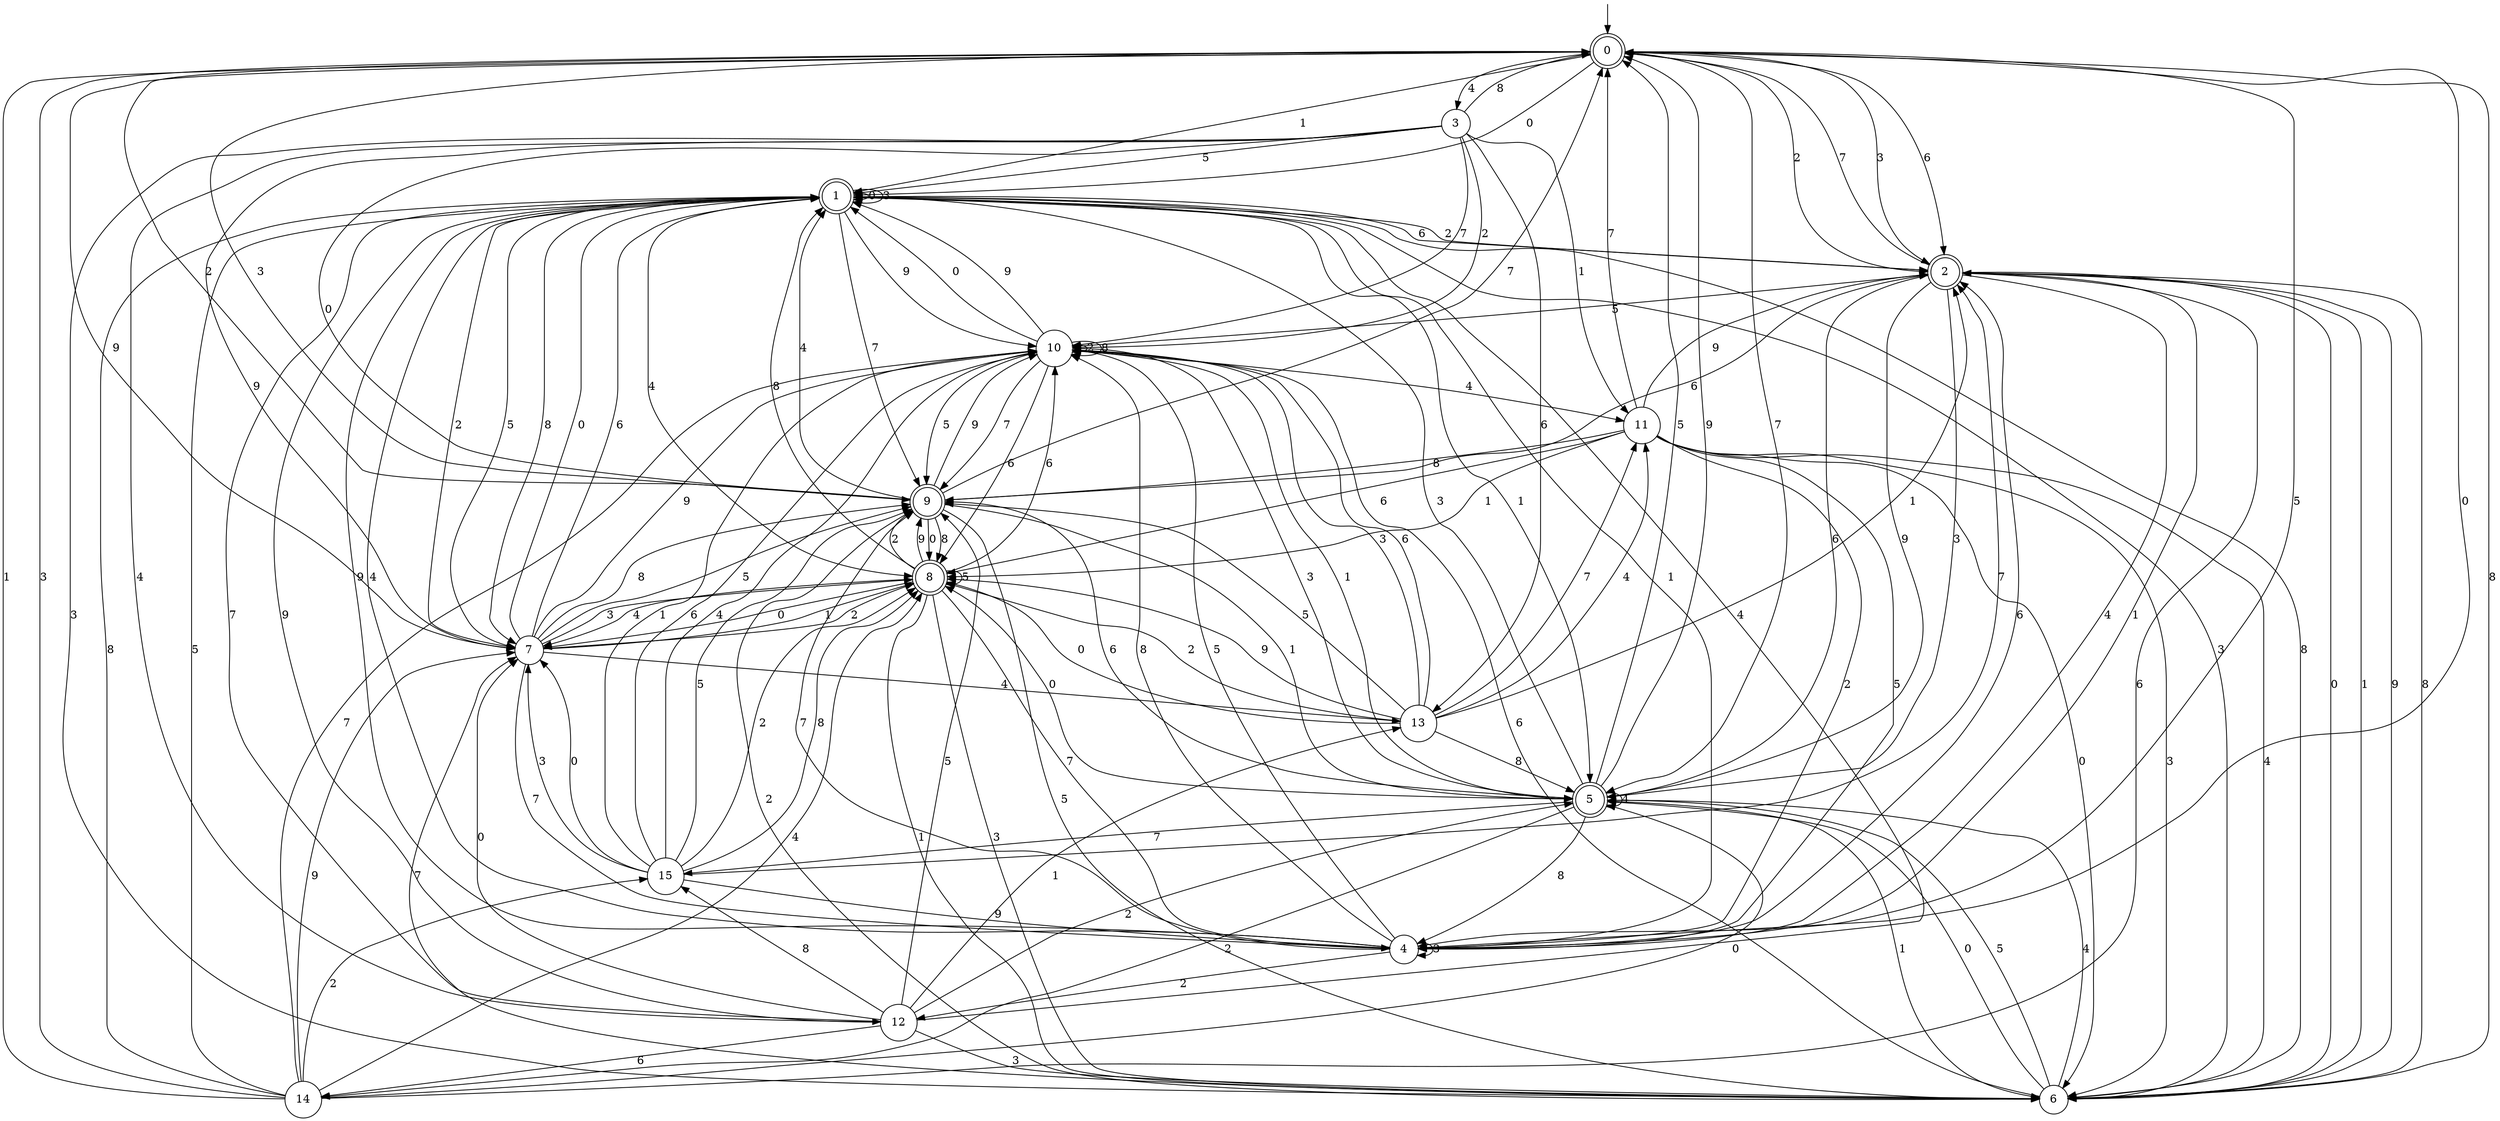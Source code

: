 digraph g {

	s0 [shape="doublecircle" label="0"];
	s1 [shape="doublecircle" label="1"];
	s2 [shape="doublecircle" label="2"];
	s3 [shape="circle" label="3"];
	s4 [shape="circle" label="4"];
	s5 [shape="doublecircle" label="5"];
	s6 [shape="circle" label="6"];
	s7 [shape="circle" label="7"];
	s8 [shape="doublecircle" label="8"];
	s9 [shape="doublecircle" label="9"];
	s10 [shape="circle" label="10"];
	s11 [shape="circle" label="11"];
	s12 [shape="circle" label="12"];
	s13 [shape="circle" label="13"];
	s14 [shape="circle" label="14"];
	s15 [shape="circle" label="15"];
	s0 -> s1 [label="0"];
	s0 -> s1 [label="1"];
	s0 -> s2 [label="2"];
	s0 -> s2 [label="3"];
	s0 -> s3 [label="4"];
	s0 -> s4 [label="5"];
	s0 -> s2 [label="6"];
	s0 -> s5 [label="7"];
	s0 -> s6 [label="8"];
	s0 -> s7 [label="9"];
	s1 -> s1 [label="0"];
	s1 -> s5 [label="1"];
	s1 -> s7 [label="2"];
	s1 -> s1 [label="3"];
	s1 -> s8 [label="4"];
	s1 -> s7 [label="5"];
	s1 -> s2 [label="6"];
	s1 -> s9 [label="7"];
	s1 -> s7 [label="8"];
	s1 -> s10 [label="9"];
	s2 -> s6 [label="0"];
	s2 -> s4 [label="1"];
	s2 -> s1 [label="2"];
	s2 -> s5 [label="3"];
	s2 -> s4 [label="4"];
	s2 -> s10 [label="5"];
	s2 -> s5 [label="6"];
	s2 -> s0 [label="7"];
	s2 -> s6 [label="8"];
	s2 -> s5 [label="9"];
	s3 -> s9 [label="0"];
	s3 -> s11 [label="1"];
	s3 -> s10 [label="2"];
	s3 -> s6 [label="3"];
	s3 -> s12 [label="4"];
	s3 -> s1 [label="5"];
	s3 -> s13 [label="6"];
	s3 -> s10 [label="7"];
	s3 -> s0 [label="8"];
	s3 -> s7 [label="9"];
	s4 -> s0 [label="0"];
	s4 -> s1 [label="1"];
	s4 -> s12 [label="2"];
	s4 -> s4 [label="3"];
	s4 -> s1 [label="4"];
	s4 -> s10 [label="5"];
	s4 -> s2 [label="6"];
	s4 -> s9 [label="7"];
	s4 -> s10 [label="8"];
	s4 -> s1 [label="9"];
	s5 -> s8 [label="0"];
	s5 -> s6 [label="1"];
	s5 -> s14 [label="2"];
	s5 -> s1 [label="3"];
	s5 -> s5 [label="4"];
	s5 -> s0 [label="5"];
	s5 -> s9 [label="6"];
	s5 -> s15 [label="7"];
	s5 -> s4 [label="8"];
	s5 -> s0 [label="9"];
	s6 -> s5 [label="0"];
	s6 -> s2 [label="1"];
	s6 -> s9 [label="2"];
	s6 -> s1 [label="3"];
	s6 -> s5 [label="4"];
	s6 -> s5 [label="5"];
	s6 -> s10 [label="6"];
	s6 -> s7 [label="7"];
	s6 -> s1 [label="8"];
	s6 -> s2 [label="9"];
	s7 -> s1 [label="0"];
	s7 -> s8 [label="1"];
	s7 -> s8 [label="2"];
	s7 -> s8 [label="3"];
	s7 -> s13 [label="4"];
	s7 -> s9 [label="5"];
	s7 -> s1 [label="6"];
	s7 -> s4 [label="7"];
	s7 -> s9 [label="8"];
	s7 -> s10 [label="9"];
	s8 -> s7 [label="0"];
	s8 -> s6 [label="1"];
	s8 -> s9 [label="2"];
	s8 -> s6 [label="3"];
	s8 -> s7 [label="4"];
	s8 -> s8 [label="5"];
	s8 -> s10 [label="6"];
	s8 -> s4 [label="7"];
	s8 -> s1 [label="8"];
	s8 -> s9 [label="9"];
	s9 -> s8 [label="0"];
	s9 -> s5 [label="1"];
	s9 -> s0 [label="2"];
	s9 -> s0 [label="3"];
	s9 -> s1 [label="4"];
	s9 -> s6 [label="5"];
	s9 -> s2 [label="6"];
	s9 -> s0 [label="7"];
	s9 -> s8 [label="8"];
	s9 -> s10 [label="9"];
	s10 -> s1 [label="0"];
	s10 -> s5 [label="1"];
	s10 -> s10 [label="2"];
	s10 -> s5 [label="3"];
	s10 -> s11 [label="4"];
	s10 -> s9 [label="5"];
	s10 -> s8 [label="6"];
	s10 -> s9 [label="7"];
	s10 -> s10 [label="8"];
	s10 -> s1 [label="9"];
	s11 -> s6 [label="0"];
	s11 -> s8 [label="1"];
	s11 -> s4 [label="2"];
	s11 -> s6 [label="3"];
	s11 -> s6 [label="4"];
	s11 -> s4 [label="5"];
	s11 -> s8 [label="6"];
	s11 -> s0 [label="7"];
	s11 -> s9 [label="8"];
	s11 -> s2 [label="9"];
	s12 -> s7 [label="0"];
	s12 -> s13 [label="1"];
	s12 -> s5 [label="2"];
	s12 -> s6 [label="3"];
	s12 -> s1 [label="4"];
	s12 -> s9 [label="5"];
	s12 -> s14 [label="6"];
	s12 -> s1 [label="7"];
	s12 -> s15 [label="8"];
	s12 -> s1 [label="9"];
	s13 -> s8 [label="0"];
	s13 -> s2 [label="1"];
	s13 -> s8 [label="2"];
	s13 -> s10 [label="3"];
	s13 -> s11 [label="4"];
	s13 -> s9 [label="5"];
	s13 -> s10 [label="6"];
	s13 -> s11 [label="7"];
	s13 -> s5 [label="8"];
	s13 -> s8 [label="9"];
	s14 -> s5 [label="0"];
	s14 -> s0 [label="1"];
	s14 -> s15 [label="2"];
	s14 -> s0 [label="3"];
	s14 -> s8 [label="4"];
	s14 -> s1 [label="5"];
	s14 -> s2 [label="6"];
	s14 -> s10 [label="7"];
	s14 -> s1 [label="8"];
	s14 -> s7 [label="9"];
	s15 -> s7 [label="0"];
	s15 -> s10 [label="1"];
	s15 -> s8 [label="2"];
	s15 -> s7 [label="3"];
	s15 -> s10 [label="4"];
	s15 -> s9 [label="5"];
	s15 -> s10 [label="6"];
	s15 -> s2 [label="7"];
	s15 -> s8 [label="8"];
	s15 -> s4 [label="9"];

__start0 [label="" shape="none" width="0" height="0"];
__start0 -> s0;

}
